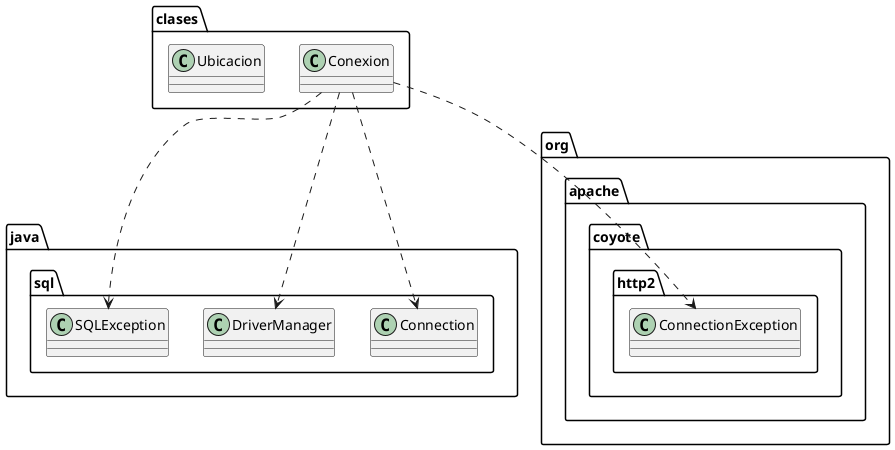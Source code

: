 @startuml
class clases.Conexion
class clases.Ubicacion
class java.sql.Connection
class java.sql.DriverManager
class java.sql.SQLException
class org.apache.coyote.http2.ConnectionException
clases.Conexion ..> java.sql.Connection
clases.Conexion ..> java.sql.DriverManager
clases.Conexion ..> java.sql.SQLException
clases.Conexion ..> org.apache.coyote.http2.ConnectionException
@enduml